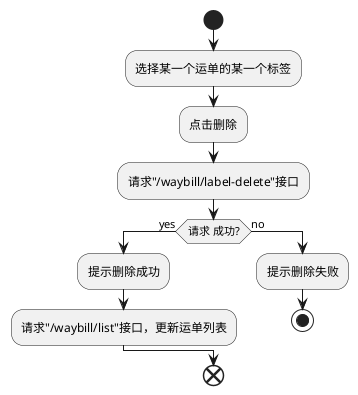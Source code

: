 @startuml

start
:选择某一个运单的某一个标签;
:点击删除;
:请求"/waybill/label-delete"接口;
if(请求 成功?) then (yes)
  :提示删除成功;
  :请求"/waybill/list"接口，更新运单列表;
else (no)
  :提示删除失败;
  stop
endif
end

@enduml